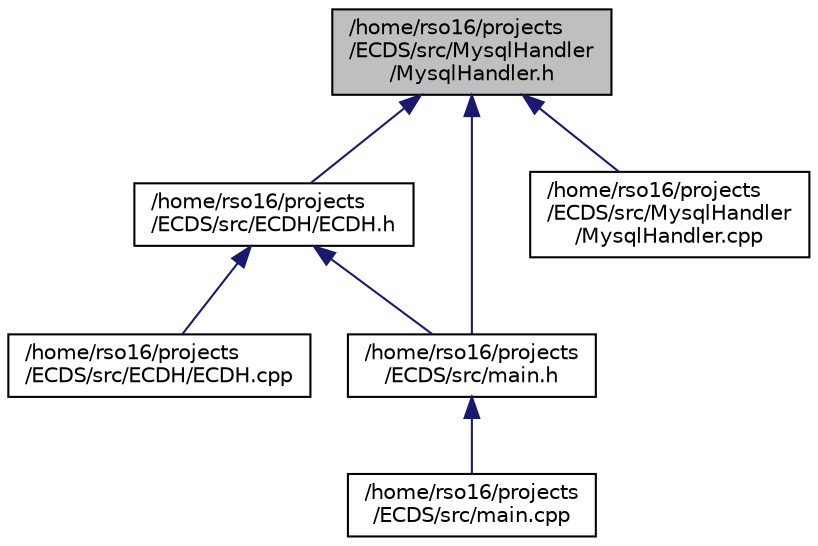 digraph "/home/rso16/projects/ECDS/src/MysqlHandler/MysqlHandler.h"
{
  edge [fontname="Helvetica",fontsize="10",labelfontname="Helvetica",labelfontsize="10"];
  node [fontname="Helvetica",fontsize="10",shape=record];
  Node5 [label="/home/rso16/projects\l/ECDS/src/MysqlHandler\l/MysqlHandler.h",height=0.2,width=0.4,color="black", fillcolor="grey75", style="filled", fontcolor="black"];
  Node5 -> Node6 [dir="back",color="midnightblue",fontsize="10",style="solid",fontname="Helvetica"];
  Node6 [label="/home/rso16/projects\l/ECDS/src/ECDH/ECDH.h",height=0.2,width=0.4,color="black", fillcolor="white", style="filled",URL="$ECDH_8h.html"];
  Node6 -> Node7 [dir="back",color="midnightblue",fontsize="10",style="solid",fontname="Helvetica"];
  Node7 [label="/home/rso16/projects\l/ECDS/src/ECDH/ECDH.cpp",height=0.2,width=0.4,color="black", fillcolor="white", style="filled",URL="$ECDH_8cpp.html"];
  Node6 -> Node8 [dir="back",color="midnightblue",fontsize="10",style="solid",fontname="Helvetica"];
  Node8 [label="/home/rso16/projects\l/ECDS/src/main.h",height=0.2,width=0.4,color="black", fillcolor="white", style="filled",URL="$main_8h.html"];
  Node8 -> Node9 [dir="back",color="midnightblue",fontsize="10",style="solid",fontname="Helvetica"];
  Node9 [label="/home/rso16/projects\l/ECDS/src/main.cpp",height=0.2,width=0.4,color="black", fillcolor="white", style="filled",URL="$main_8cpp.html"];
  Node5 -> Node8 [dir="back",color="midnightblue",fontsize="10",style="solid",fontname="Helvetica"];
  Node5 -> Node10 [dir="back",color="midnightblue",fontsize="10",style="solid",fontname="Helvetica"];
  Node10 [label="/home/rso16/projects\l/ECDS/src/MysqlHandler\l/MysqlHandler.cpp",height=0.2,width=0.4,color="black", fillcolor="white", style="filled",URL="$MysqlHandler_8cpp.html"];
}
